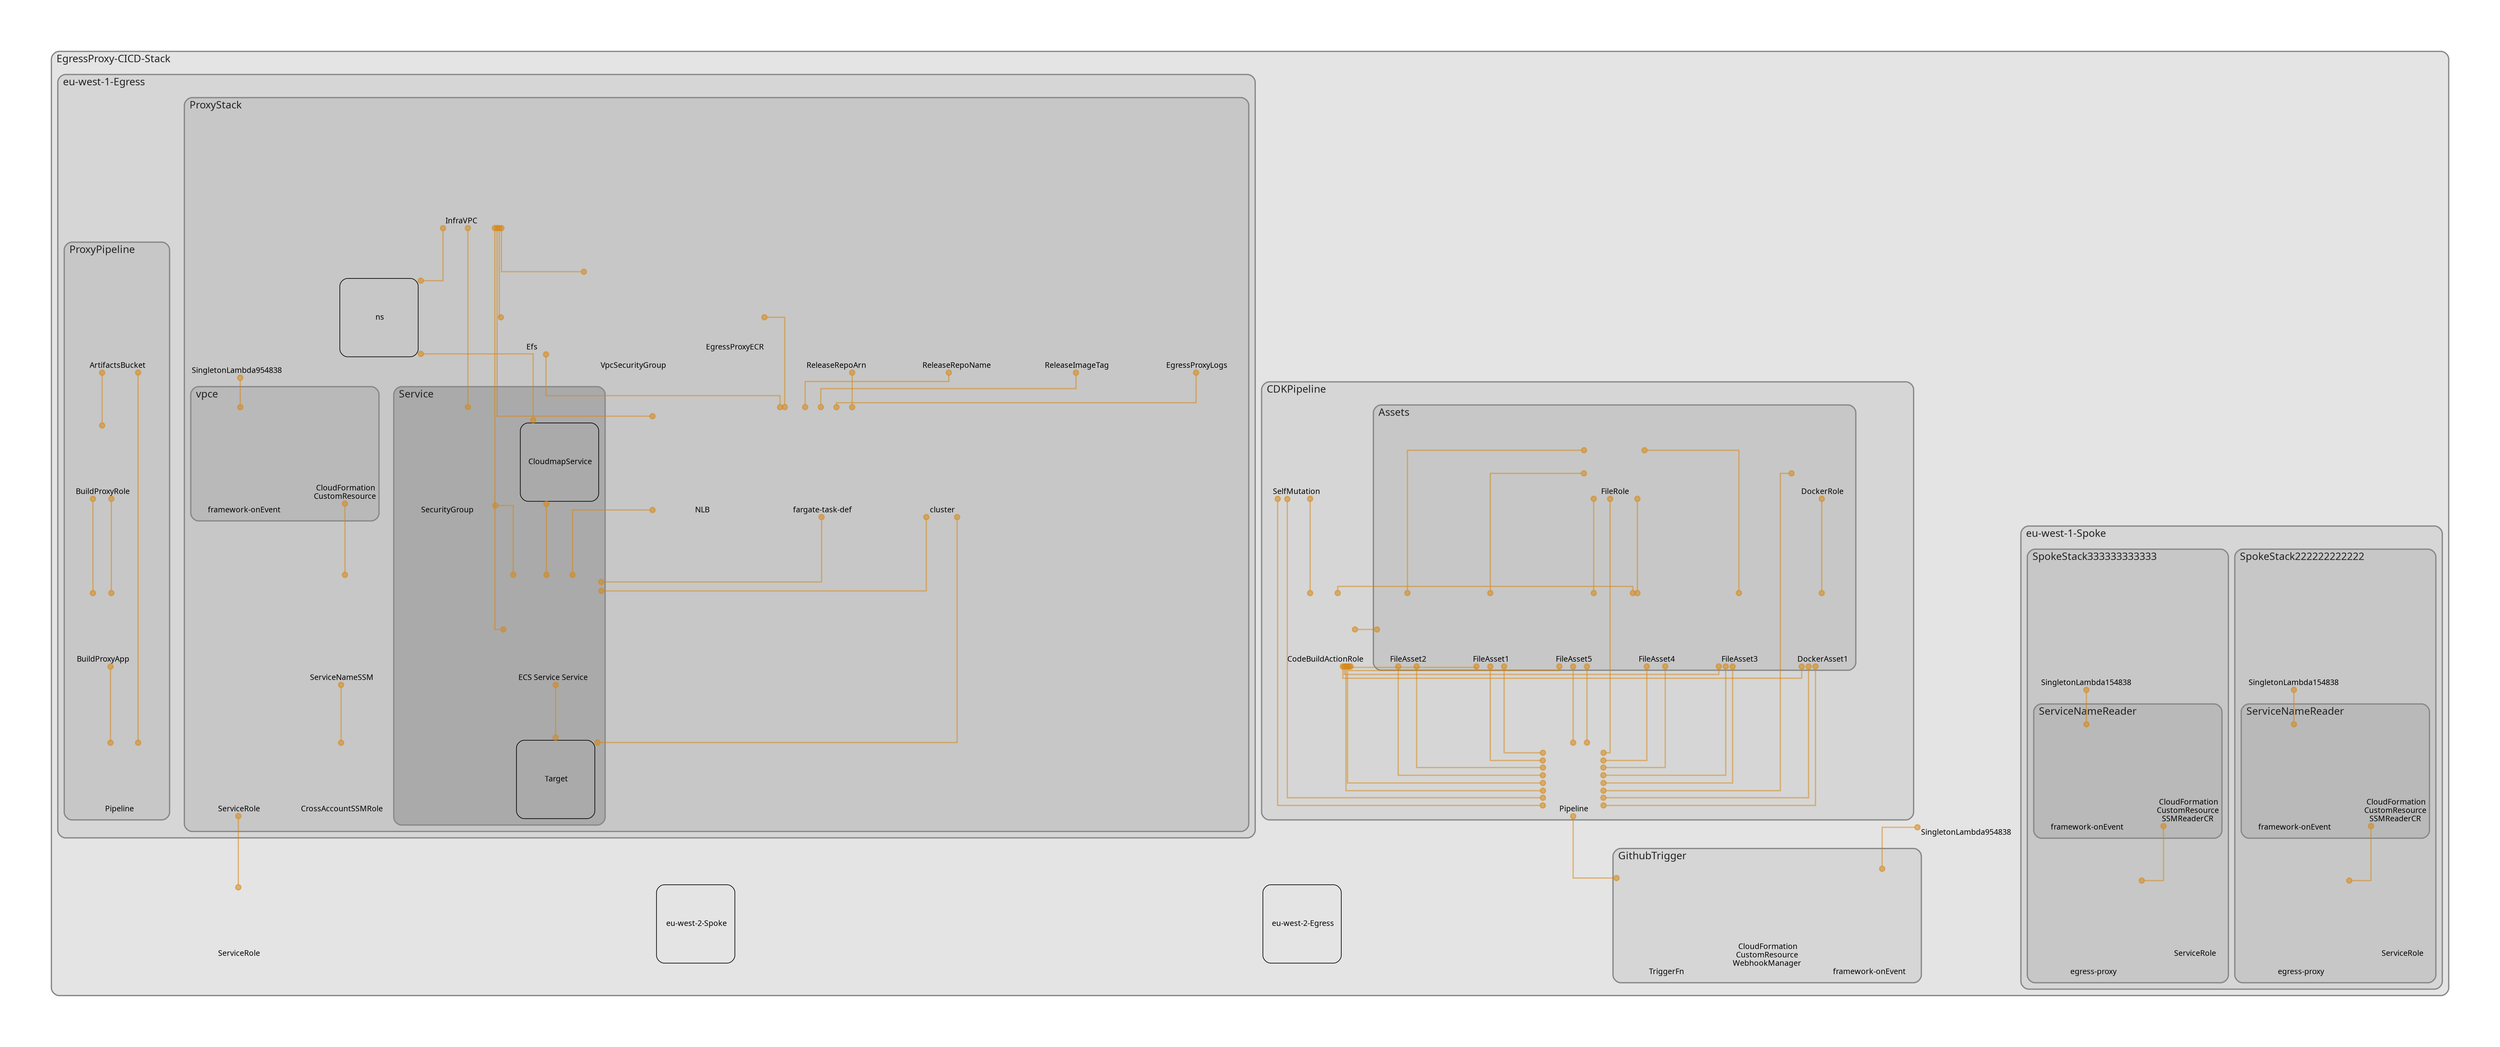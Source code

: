 digraph "Diagram" {
  splines = "ortho";
  pad = "1.0";
  nodesep = "0.60";
  ranksep = "0.75";
  fontname = "Sans-Serif";
  fontsize = "15";
  dpi = "200";
  rankdir = "BT";
  compound = "true";
  fontcolor = "#222222";
  edge [
    color = "#D5871488",
    penwidth = 2,
    arrowhead = "dot",
    arrowtail = "dot",
  ];
  node [
    shape = "box",
    style = "rounded",
    fixedsize = true,
    width = 1.7,
    height = 1.7,
    labelloc = "c",
    imagescale = true,
    fontname = "Sans-Serif",
    fontsize = 8,
    margin = 8,
  ];
  subgraph "EgressProxy-CICD-Stack" {
    subgraph "cluster-SubGraph.EgressProxy-CICD-Stack" {
      graph [
        label = "EgressProxy-CICD-Stack",
        labelloc = "b",
        labeljust = "l",
        margin = "10",
        fontsize = "16",
        penwidth = "2",
        pencolor = "#888888",
        style = "filled,rounded",
        fillcolor = "#e4e4e4",
      ];
      "EgressProxy-CICD-Stack/eu-west-2-Egress" [
        label = " eu-west-2-Egress",
        fontsize = 12,
      ];
      "EgressProxy-CICD-Stack/eu-west-2-Spoke" [
        label = " eu-west-2-Spoke",
        fontsize = 12,
      ];
      "EgressProxy-CICD-Stack/SingletonLambda9548389087724e42a3ec3a06b1234567" [
        label = "\nSingletonLambda954838",
        fontsize = 12,
        image = "/home/khine/go/src/github.com/nkhine/egress-proxy/node_modules/cdk-dia/icons/aws/Service/Arch_Compute/64/Arch_AWS-Lambda_64@5x.png",
        imagescale = "true",
        imagepos = "tc",
        penwidth = "0",
        shape = "node",
        fixedsize = "true",
        labelloc = "b",
        width = 2,
        height = 2.4819999999999998,
      ];
      "EgressProxy-CICD-Stack/LogRetentionaae0aa3c5b4d4f87b02d85b201efdd8a/ServiceRole" [
        label = " ServiceRole",
        fontsize = 12,
        image = "/home/khine/go/src/github.com/nkhine/egress-proxy/node_modules/cdk-dia/icons/aws/Service/Arch_Security-Identity-Compliance/64/Arch_AWS-Identity-and-Access-Management_64@5x.png",
        imagescale = "true",
        imagepos = "tc",
        penwidth = "0",
        shape = "node",
        fixedsize = "true",
        labelloc = "b",
        width = 1.2,
        height = 1.466,
      ];
      subgraph "cluster-SubGraph.CDKPipeline" {
        graph [
          label = "CDKPipeline",
          labelloc = "b",
          labeljust = "l",
          margin = "10",
          fontsize = "16",
          penwidth = "2",
          pencolor = "#888888",
          style = "filled,rounded",
          fillcolor = "#d6d6d6",
        ];
        "EgressProxy-CICD-Stack/CDKPipeline/Pipeline" [
          label = " Pipeline",
          fontsize = 12,
          image = "/home/khine/go/src/github.com/nkhine/egress-proxy/node_modules/cdk-dia/icons/aws/Service/Arch_Developer- Tools/64/Arch_AWS-CodePipeline_64@5x.png",
          imagescale = "true",
          imagepos = "tc",
          penwidth = "0",
          shape = "node",
          fixedsize = "true",
          labelloc = "b",
          width = 1.2,
          height = 1.466,
        ];
        "EgressProxy-CICD-Stack/CDKPipeline/CodeBuildActionRole" [
          label = " CodeBuildActionRole",
          fontsize = 12,
          image = "/home/khine/go/src/github.com/nkhine/egress-proxy/node_modules/cdk-dia/icons/aws/Service/Arch_Security-Identity-Compliance/64/Arch_AWS-Identity-and-Access-Management_64@5x.png",
          imagescale = "true",
          imagepos = "tc",
          penwidth = "0",
          shape = "node",
          fixedsize = "true",
          labelloc = "b",
          width = 1.2,
          height = 1.466,
        ];
        "EgressProxy-CICD-Stack/CDKPipeline/UpdatePipeline/SelfMutation" [
          label = " SelfMutation",
          fontsize = 12,
          image = "/home/khine/go/src/github.com/nkhine/egress-proxy/node_modules/cdk-dia/icons/aws/Service/Arch_Developer- Tools/64/Arch_Amazon-CodeBuild_64@5x.png",
          imagescale = "true",
          imagepos = "tc",
          penwidth = "0",
          shape = "node",
          fixedsize = "true",
          labelloc = "b",
          width = 1.2,
          height = 1.466,
        ];
        subgraph "cluster-SubGraph.Assets" {
          graph [
            label = "Assets",
            labelloc = "b",
            labeljust = "l",
            margin = "10",
            fontsize = "16",
            penwidth = "2",
            pencolor = "#888888",
            style = "filled,rounded",
            fillcolor = "#c7c7c7",
          ];
          "EgressProxy-CICD-Stack/CDKPipeline/Assets/DockerRole" [
            label = " DockerRole",
            fontsize = 12,
            image = "/home/khine/go/src/github.com/nkhine/egress-proxy/node_modules/cdk-dia/icons/aws/Service/Arch_Security-Identity-Compliance/64/Arch_AWS-Identity-and-Access-Management_64@5x.png",
            imagescale = "true",
            imagepos = "tc",
            penwidth = "0",
            shape = "node",
            fixedsize = "true",
            labelloc = "b",
            width = 1.2,
            height = 1.466,
          ];
          "EgressProxy-CICD-Stack/CDKPipeline/Assets/DockerAsset1" [
            label = " DockerAsset1",
            fontsize = 12,
            image = "/home/khine/go/src/github.com/nkhine/egress-proxy/node_modules/cdk-dia/icons/aws/Service/Arch_Developer- Tools/64/Arch_Amazon-CodeBuild_64@5x.png",
            imagescale = "true",
            imagepos = "tc",
            penwidth = "0",
            shape = "node",
            fixedsize = "true",
            labelloc = "b",
            width = 1.2,
            height = 1.466,
          ];
          "EgressProxy-CICD-Stack/CDKPipeline/Assets/FileRole" [
            label = " FileRole",
            fontsize = 12,
            image = "/home/khine/go/src/github.com/nkhine/egress-proxy/node_modules/cdk-dia/icons/aws/Service/Arch_Security-Identity-Compliance/64/Arch_AWS-Identity-and-Access-Management_64@5x.png",
            imagescale = "true",
            imagepos = "tc",
            penwidth = "0",
            shape = "node",
            fixedsize = "true",
            labelloc = "b",
            width = 1.2,
            height = 1.466,
          ];
          "EgressProxy-CICD-Stack/CDKPipeline/Assets/FileAsset1" [
            label = " FileAsset1",
            fontsize = 12,
            image = "/home/khine/go/src/github.com/nkhine/egress-proxy/node_modules/cdk-dia/icons/aws/Service/Arch_Developer- Tools/64/Arch_Amazon-CodeBuild_64@5x.png",
            imagescale = "true",
            imagepos = "tc",
            penwidth = "0",
            shape = "node",
            fixedsize = "true",
            labelloc = "b",
            width = 1.2,
            height = 1.466,
          ];
          "EgressProxy-CICD-Stack/CDKPipeline/Assets/FileAsset2" [
            label = " FileAsset2",
            fontsize = 12,
            image = "/home/khine/go/src/github.com/nkhine/egress-proxy/node_modules/cdk-dia/icons/aws/Service/Arch_Developer- Tools/64/Arch_Amazon-CodeBuild_64@5x.png",
            imagescale = "true",
            imagepos = "tc",
            penwidth = "0",
            shape = "node",
            fixedsize = "true",
            labelloc = "b",
            width = 1.2,
            height = 1.466,
          ];
          "EgressProxy-CICD-Stack/CDKPipeline/Assets/FileAsset3" [
            label = " FileAsset3",
            fontsize = 12,
            image = "/home/khine/go/src/github.com/nkhine/egress-proxy/node_modules/cdk-dia/icons/aws/Service/Arch_Developer- Tools/64/Arch_Amazon-CodeBuild_64@5x.png",
            imagescale = "true",
            imagepos = "tc",
            penwidth = "0",
            shape = "node",
            fixedsize = "true",
            labelloc = "b",
            width = 1.2,
            height = 1.466,
          ];
          "EgressProxy-CICD-Stack/CDKPipeline/Assets/FileAsset4" [
            label = " FileAsset4",
            fontsize = 12,
            image = "/home/khine/go/src/github.com/nkhine/egress-proxy/node_modules/cdk-dia/icons/aws/Service/Arch_Developer- Tools/64/Arch_Amazon-CodeBuild_64@5x.png",
            imagescale = "true",
            imagepos = "tc",
            penwidth = "0",
            shape = "node",
            fixedsize = "true",
            labelloc = "b",
            width = 1.2,
            height = 1.466,
          ];
          "EgressProxy-CICD-Stack/CDKPipeline/Assets/FileAsset5" [
            label = " FileAsset5",
            fontsize = 12,
            image = "/home/khine/go/src/github.com/nkhine/egress-proxy/node_modules/cdk-dia/icons/aws/Service/Arch_Developer- Tools/64/Arch_Amazon-CodeBuild_64@5x.png",
            imagescale = "true",
            imagepos = "tc",
            penwidth = "0",
            shape = "node",
            fixedsize = "true",
            labelloc = "b",
            width = 1.2,
            height = 1.466,
          ];
        }
      }
      subgraph "cluster-SubGraph.eu-west-1-Egress" {
        graph [
          label = "eu-west-1-Egress",
          labelloc = "b",
          labeljust = "l",
          margin = "10",
          fontsize = "16",
          penwidth = "2",
          pencolor = "#888888",
          style = "filled,rounded",
          fillcolor = "#d6d6d6",
        ];
        subgraph "cluster-SubGraph.ProxyStack" {
          graph [
            label = "ProxyStack",
            labelloc = "b",
            labeljust = "l",
            margin = "10",
            fontsize = "16",
            penwidth = "2",
            pencolor = "#888888",
            style = "filled,rounded",
            fillcolor = "#c7c7c7",
          ];
          "EgressProxy-CICD-Stack/eu-west-1-Egress/ProxyStack/InfraVPC" [
            label = " InfraVPC",
            fontsize = 12,
            image = "/home/khine/go/src/github.com/nkhine/egress-proxy/node_modules/cdk-dia/icons/aws/Service/Arch_Networking-Content/64/Arch_Amazon-Virtual-Private-Cloud_64@5x.png",
            imagescale = "true",
            imagepos = "tc",
            penwidth = "0",
            shape = "node",
            fixedsize = "true",
            labelloc = "b",
            width = 2,
            height = 2.266,
          ];
          "EgressProxy-CICD-Stack/eu-west-1-Egress/ProxyStack/Efs" [
            label = " Efs",
            fontsize = 12,
            image = "/home/khine/go/src/github.com/nkhine/egress-proxy/node_modules/cdk-dia/icons/aws/Service/Arch_Storage/64/Arch_Amazon-Elastic-File-System_64@5x.png",
            imagescale = "true",
            imagepos = "tc",
            penwidth = "0",
            shape = "node",
            fixedsize = "true",
            labelloc = "b",
            width = 1.2,
            height = 1.466,
          ];
          "EgressProxy-CICD-Stack/eu-west-1-Egress/ProxyStack/VpcSecurityGroup" [
            label = " VpcSecurityGroup",
            fontsize = 12,
            image = "/home/khine/go/src/github.com/nkhine/egress-proxy/node_modules/cdk-dia/icons/aws/security_group.png",
            imagescale = "true",
            imagepos = "tc",
            penwidth = "0",
            shape = "node",
            fixedsize = "true",
            labelloc = "b",
            width = 2,
            height = 2.266,
          ];
          "EgressProxy-CICD-Stack/eu-west-1-Egress/ProxyStack/EgressProxyECR" [
            label = " EgressProxyECR",
            fontsize = 12,
            image = "/home/khine/go/src/github.com/nkhine/egress-proxy/node_modules/cdk-dia/icons/aws/Service/Arch_Compute/64/Arch_Amazon-Elastic-Container-Registry_64@5x.png",
            imagescale = "true",
            imagepos = "tc",
            penwidth = "0",
            shape = "node",
            fixedsize = "true",
            labelloc = "b",
            width = 1.2,
            height = 1.466,
          ];
          "EgressProxy-CICD-Stack/eu-west-1-Egress/ProxyStack/ReleaseRepoArn" [
            label = " ReleaseRepoArn",
            fontsize = 12,
            image = "/home/khine/go/src/github.com/nkhine/egress-proxy/node_modules/cdk-dia/icons/aws/Resource/Res_Management-Governance/Res_48_Dark/Res_AWS-Systems-Manager_Parameter-Store_48_Dark.png",
            imagescale = "true",
            imagepos = "tc",
            penwidth = "0",
            shape = "node",
            fixedsize = "true",
            labelloc = "b",
            width = 2,
            height = 2.266,
          ];
          "EgressProxy-CICD-Stack/eu-west-1-Egress/ProxyStack/ReleaseRepoName" [
            label = " ReleaseRepoName",
            fontsize = 12,
            image = "/home/khine/go/src/github.com/nkhine/egress-proxy/node_modules/cdk-dia/icons/aws/Resource/Res_Management-Governance/Res_48_Dark/Res_AWS-Systems-Manager_Parameter-Store_48_Dark.png",
            imagescale = "true",
            imagepos = "tc",
            penwidth = "0",
            shape = "node",
            fixedsize = "true",
            labelloc = "b",
            width = 2,
            height = 2.266,
          ];
          "EgressProxy-CICD-Stack/eu-west-1-Egress/ProxyStack/ReleaseImageTag" [
            label = " ReleaseImageTag",
            fontsize = 12,
            image = "/home/khine/go/src/github.com/nkhine/egress-proxy/node_modules/cdk-dia/icons/aws/Resource/Res_Management-Governance/Res_48_Dark/Res_AWS-Systems-Manager_Parameter-Store_48_Dark.png",
            imagescale = "true",
            imagepos = "tc",
            penwidth = "0",
            shape = "node",
            fixedsize = "true",
            labelloc = "b",
            width = 2,
            height = 2.266,
          ];
          "EgressProxy-CICD-Stack/eu-west-1-Egress/ProxyStack/EgressProxyLogs" [
            label = " EgressProxyLogs",
            fontsize = 12,
            image = "/home/khine/go/src/github.com/nkhine/egress-proxy/node_modules/cdk-dia/icons/aws/Resource/Res_Management-Governance/Res_48_Dark/Res_Amazon-Cloudwatch_Logs_48_Dark_gen.png",
            imagescale = "true",
            imagepos = "tc",
            penwidth = "0",
            shape = "node",
            fixedsize = "true",
            labelloc = "b",
            width = 2,
            height = 2.266,
          ];
          "EgressProxy-CICD-Stack/eu-west-1-Egress/ProxyStack/NLB" [
            label = " NLB",
            fontsize = 12,
            image = "/home/khine/go/src/github.com/nkhine/egress-proxy/node_modules/cdk-dia/icons/aws/Service/Arch_Networking-Content/64/Arch_Elastic-Load-Balancing_64@5x.png",
            imagescale = "true",
            imagepos = "tc",
            penwidth = "0",
            shape = "node",
            fixedsize = "true",
            labelloc = "b",
            width = 2,
            height = 2.266,
          ];
          "EgressProxy-CICD-Stack/eu-west-1-Egress/ProxyStack/fargate-task-def" [
            label = " fargate-task-def",
            fontsize = 12,
            image = "/home/khine/go/src/github.com/nkhine/egress-proxy/node_modules/cdk-dia/icons/aws/Resource/Res_Containers/Res_48_Dark/Res_Amazon-Elastic-Container-Service_Task_48_Dark_gen.png",
            imagescale = "true",
            imagepos = "tc",
            penwidth = "0",
            shape = "node",
            fixedsize = "true",
            labelloc = "b",
            width = 2,
            height = 2.266,
          ];
          "EgressProxy-CICD-Stack/eu-west-1-Egress/ProxyStack/cluster" [
            label = " cluster",
            fontsize = 12,
            image = "/home/khine/go/src/github.com/nkhine/egress-proxy/node_modules/cdk-dia/icons/aws/Service/Arch_Compute/64/Arch_Amazon-Elastic-Container-Service_64@5x.png",
            imagescale = "true",
            imagepos = "tc",
            penwidth = "0",
            shape = "node",
            fixedsize = "true",
            labelloc = "b",
            width = 2,
            height = 2.266,
          ];
          "EgressProxy-CICD-Stack/eu-west-1-Egress/ProxyStack/ns" [
            label = " ns",
            fontsize = 12,
          ];
          "EgressProxy-CICD-Stack/eu-west-1-Egress/ProxyStack/SingletonLambda9548389087724e42a3ec3a06b0fc1c12" [
            label = "\nSingletonLambda954838",
            fontsize = 12,
            image = "/home/khine/go/src/github.com/nkhine/egress-proxy/node_modules/cdk-dia/icons/aws/Service/Arch_Compute/64/Arch_AWS-Lambda_64@5x.png",
            imagescale = "true",
            imagepos = "tc",
            penwidth = "0",
            shape = "node",
            fixedsize = "true",
            labelloc = "b",
            width = 2,
            height = 2.4819999999999998,
          ];
          "EgressProxy-CICD-Stack/eu-west-1-Egress/ProxyStack/ServiceNameSSM" [
            label = " ServiceNameSSM",
            fontsize = 12,
            image = "/home/khine/go/src/github.com/nkhine/egress-proxy/node_modules/cdk-dia/icons/aws/Resource/Res_Management-Governance/Res_48_Dark/Res_AWS-Systems-Manager_Parameter-Store_48_Dark.png",
            imagescale = "true",
            imagepos = "tc",
            penwidth = "0",
            shape = "node",
            fixedsize = "true",
            labelloc = "b",
            width = 2,
            height = 2.266,
          ];
          "EgressProxy-CICD-Stack/eu-west-1-Egress/ProxyStack/CrossAccountSSMRole" [
            label = " CrossAccountSSMRole",
            fontsize = 12,
            image = "/home/khine/go/src/github.com/nkhine/egress-proxy/node_modules/cdk-dia/icons/aws/Service/Arch_Security-Identity-Compliance/64/Arch_AWS-Identity-and-Access-Management_64@5x.png",
            imagescale = "true",
            imagepos = "tc",
            penwidth = "0",
            shape = "node",
            fixedsize = "true",
            labelloc = "b",
            width = 1.2,
            height = 1.466,
          ];
          "EgressProxy-CICD-Stack/eu-west-1-Egress/ProxyStack/LogRetentionaae0aa3c5b4d4f87b02d85b201efdd8a/ServiceRole" [
            label = " ServiceRole",
            fontsize = 12,
            image = "/home/khine/go/src/github.com/nkhine/egress-proxy/node_modules/cdk-dia/icons/aws/Service/Arch_Security-Identity-Compliance/64/Arch_AWS-Identity-and-Access-Management_64@5x.png",
            imagescale = "true",
            imagepos = "tc",
            penwidth = "0",
            shape = "node",
            fixedsize = "true",
            labelloc = "b",
            width = 1.2,
            height = 1.466,
          ];
          subgraph "cluster-SubGraph.vpce" {
            graph [
              label = "vpce",
              labelloc = "b",
              labeljust = "l",
              margin = "10",
              fontsize = "16",
              penwidth = "2",
              pencolor = "#888888",
              style = "filled,rounded",
              fillcolor = "#b9b9b9",
            ];
            "EgressProxy-CICD-Stack/eu-west-1-Egress/ProxyStack/vpce/VpcEndpointConfiguratorResource" [
              label = " CloudFormation\nCustomResource",
              fontsize = 12,
              image = "/home/khine/go/src/github.com/nkhine/egress-proxy/node_modules/cdk-dia/icons/aws/Service/Arch_Management-Governance/64/Arch_AWS-CloudFormation_64@5x.png",
              imagescale = "true",
              imagepos = "tc",
              penwidth = "0",
              shape = "node",
              fixedsize = "true",
              labelloc = "b",
              width = 1.2,
              height = 1.682,
            ];
            "EgressProxy-CICD-Stack/eu-west-1-Egress/ProxyStack/vpce/VpcEndpointConfigurationProvider/framework-onEvent" [
              label = " framework-onEvent",
              fontsize = 12,
              image = "/home/khine/go/src/github.com/nkhine/egress-proxy/node_modules/cdk-dia/icons/aws/Service/Arch_Compute/64/Arch_AWS-Lambda_64@5x.png",
              imagescale = "true",
              imagepos = "tc",
              penwidth = "0",
              shape = "node",
              fixedsize = "true",
              labelloc = "b",
              width = 2,
              height = 2.266,
            ];
          }
          subgraph "cluster-SubGraph.Service" {
            graph [
              label = "Service",
              labelloc = "b",
              labeljust = "l",
              margin = "10",
              fontsize = "16",
              penwidth = "2",
              pencolor = "#888888",
              style = "filled,rounded",
              fillcolor = "#aaaaaa",
            ];
            "EgressProxy-CICD-Stack/eu-west-1-Egress/ProxyStack/service/Service/Service" [
              label = " ECS Service Service",
              fontsize = 12,
              image = "/home/khine/go/src/github.com/nkhine/egress-proxy/node_modules/cdk-dia/icons/aws/Resource/Res_Containers/Res_48_Dark/Res_Amazon-Elastic-Container-Service_Service_48_Dark_gen.png",
              imagescale = "true",
              imagepos = "tc",
              penwidth = "0",
              shape = "node",
              fixedsize = "true",
              labelloc = "b",
              width = 2,
              height = 2.266,
            ];
            "EgressProxy-CICD-Stack/eu-west-1-Egress/ProxyStack/service/Service/CloudmapService" [
              label = " CloudmapService",
              fontsize = 12,
            ];
            "EgressProxy-CICD-Stack/eu-west-1-Egress/ProxyStack/service/Service/SecurityGroup" [
              label = " SecurityGroup",
              fontsize = 12,
              image = "/home/khine/go/src/github.com/nkhine/egress-proxy/node_modules/cdk-dia/icons/aws/security_group.png",
              imagescale = "true",
              imagepos = "tc",
              penwidth = "0",
              shape = "node",
              fixedsize = "true",
              labelloc = "b",
              width = 2,
              height = 2.266,
            ];
            "EgressProxy-CICD-Stack/eu-west-1-Egress/ProxyStack/service/Service/TaskCount/Target" [
              label = " Target",
              fontsize = 12,
            ];
          }
        }
        subgraph "cluster-SubGraph.ProxyPipeline" {
          graph [
            label = "ProxyPipeline",
            labelloc = "b",
            labeljust = "l",
            margin = "10",
            fontsize = "16",
            penwidth = "2",
            pencolor = "#888888",
            style = "filled,rounded",
            fillcolor = "#c7c7c7",
          ];
          "EgressProxy-CICD-Stack/eu-west-1-Egress/ProxyPipeline/ArtifactsBucket" [
            label = " ArtifactsBucket",
            fontsize = 12,
            image = "/home/khine/go/src/github.com/nkhine/egress-proxy/node_modules/cdk-dia/icons/aws/Service/Arch_Storage/64/Arch_Amazon-S3-Standard_64@5x.png",
            imagescale = "true",
            imagepos = "tc",
            penwidth = "0",
            shape = "node",
            fixedsize = "true",
            labelloc = "b",
            width = 2,
            height = 2.266,
          ];
          "EgressProxy-CICD-Stack/eu-west-1-Egress/ProxyPipeline/Pipeline" [
            label = " Pipeline",
            fontsize = 12,
            image = "/home/khine/go/src/github.com/nkhine/egress-proxy/node_modules/cdk-dia/icons/aws/Service/Arch_Developer- Tools/64/Arch_AWS-CodePipeline_64@5x.png",
            imagescale = "true",
            imagepos = "tc",
            penwidth = "0",
            shape = "node",
            fixedsize = "true",
            labelloc = "b",
            width = 1.2,
            height = 1.466,
          ];
          "EgressProxy-CICD-Stack/eu-west-1-Egress/ProxyPipeline/BuildProxyRole" [
            label = " BuildProxyRole",
            fontsize = 12,
            image = "/home/khine/go/src/github.com/nkhine/egress-proxy/node_modules/cdk-dia/icons/aws/Service/Arch_Security-Identity-Compliance/64/Arch_AWS-Identity-and-Access-Management_64@5x.png",
            imagescale = "true",
            imagepos = "tc",
            penwidth = "0",
            shape = "node",
            fixedsize = "true",
            labelloc = "b",
            width = 1.2,
            height = 1.466,
          ];
          "EgressProxy-CICD-Stack/eu-west-1-Egress/ProxyPipeline/BuildProxyApp" [
            label = " BuildProxyApp",
            fontsize = 12,
            image = "/home/khine/go/src/github.com/nkhine/egress-proxy/node_modules/cdk-dia/icons/aws/Service/Arch_Developer- Tools/64/Arch_Amazon-CodeBuild_64@5x.png",
            imagescale = "true",
            imagepos = "tc",
            penwidth = "0",
            shape = "node",
            fixedsize = "true",
            labelloc = "b",
            width = 1.2,
            height = 1.466,
          ];
        }
      }
      subgraph "cluster-SubGraph.eu-west-1-Spoke" {
        graph [
          label = "eu-west-1-Spoke",
          labelloc = "b",
          labeljust = "l",
          margin = "10",
          fontsize = "16",
          penwidth = "2",
          pencolor = "#888888",
          style = "filled,rounded",
          fillcolor = "#d6d6d6",
        ];
        subgraph "cluster-SubGraph.SpokeStack222222222222" {
          graph [
            label = "SpokeStack222222222222",
            labelloc = "b",
            labeljust = "l",
            margin = "10",
            fontsize = "16",
            penwidth = "2",
            pencolor = "#888888",
            style = "filled,rounded",
            fillcolor = "#c7c7c7",
          ];
          "EgressProxy-CICD-Stack/eu-west-1-Spoke/SpokeStack222222222222/SingletonLambda1548389087724e42a3ec3a06b0fc1112" [
            label = "\nSingletonLambda154838",
            fontsize = 12,
            image = "/home/khine/go/src/github.com/nkhine/egress-proxy/node_modules/cdk-dia/icons/aws/Service/Arch_Compute/64/Arch_AWS-Lambda_64@5x.png",
            imagescale = "true",
            imagepos = "tc",
            penwidth = "0",
            shape = "node",
            fixedsize = "true",
            labelloc = "b",
            width = 2,
            height = 2.4819999999999998,
          ];
          "EgressProxy-CICD-Stack/eu-west-1-Spoke/SpokeStack222222222222/LogRetentionaae0aa3c5b4d4f87b02d85b201efdd8a/ServiceRole" [
            label = " ServiceRole",
            fontsize = 12,
            image = "/home/khine/go/src/github.com/nkhine/egress-proxy/node_modules/cdk-dia/icons/aws/Service/Arch_Security-Identity-Compliance/64/Arch_AWS-Identity-and-Access-Management_64@5x.png",
            imagescale = "true",
            imagepos = "tc",
            penwidth = "0",
            shape = "node",
            fixedsize = "true",
            labelloc = "b",
            width = 1.2,
            height = 1.466,
          ];
          "EgressProxy-CICD-Stack/eu-west-1-Spoke/SpokeStack222222222222/vpc-vpc-aaaaaaaa/egress-proxy" [
            label = " egress-proxy",
            fontsize = 12,
            image = "/home/khine/go/src/github.com/nkhine/egress-proxy/node_modules/cdk-dia/icons/aws/Resource/Res_Networking-and-Content-Delivery/Res_48_Dark/Res_Amazon-VPC_Endpoints_48_Dark_gen.png",
            imagescale = "true",
            imagepos = "tc",
            penwidth = "0",
            shape = "node",
            fixedsize = "true",
            labelloc = "b",
            width = 2,
            height = 2.266,
          ];
          subgraph "cluster-SubGraph.ServiceNameReader" {
            graph [
              label = "ServiceNameReader",
              labelloc = "b",
              labeljust = "l",
              margin = "10",
              fontsize = "16",
              penwidth = "2",
              pencolor = "#888888",
              style = "filled,rounded",
              fillcolor = "#b9b9b9",
            ];
            "EgressProxy-CICD-Stack/eu-west-1-Spoke/SpokeStack222222222222/ServiceNameReader/SSMReaderCR" [
              label = " CloudFormation\nCustomResource\nSSMReaderCR",
              fontsize = 12,
              image = "/home/khine/go/src/github.com/nkhine/egress-proxy/node_modules/cdk-dia/icons/aws/Service/Arch_Management-Governance/64/Arch_AWS-CloudFormation_64@5x.png",
              imagescale = "true",
              imagepos = "tc",
              penwidth = "0",
              shape = "node",
              fixedsize = "true",
              labelloc = "b",
              width = 1.2,
              height = 1.898,
            ];
            "EgressProxy-CICD-Stack/eu-west-1-Spoke/SpokeStack222222222222/ServiceNameReader/SSMReaderProvider/framework-onEvent" [
              label = " framework-onEvent",
              fontsize = 12,
              image = "/home/khine/go/src/github.com/nkhine/egress-proxy/node_modules/cdk-dia/icons/aws/Service/Arch_Compute/64/Arch_AWS-Lambda_64@5x.png",
              imagescale = "true",
              imagepos = "tc",
              penwidth = "0",
              shape = "node",
              fixedsize = "true",
              labelloc = "b",
              width = 2,
              height = 2.266,
            ];
          }
        }
        subgraph "cluster-SubGraph.SpokeStack333333333333" {
          graph [
            label = "SpokeStack333333333333",
            labelloc = "b",
            labeljust = "l",
            margin = "10",
            fontsize = "16",
            penwidth = "2",
            pencolor = "#888888",
            style = "filled,rounded",
            fillcolor = "#c7c7c7",
          ];
          "EgressProxy-CICD-Stack/eu-west-1-Spoke/SpokeStack333333333333/SingletonLambda1548389087724e42a3ec3a06b0fc1112" [
            label = "\nSingletonLambda154838",
            fontsize = 12,
            image = "/home/khine/go/src/github.com/nkhine/egress-proxy/node_modules/cdk-dia/icons/aws/Service/Arch_Compute/64/Arch_AWS-Lambda_64@5x.png",
            imagescale = "true",
            imagepos = "tc",
            penwidth = "0",
            shape = "node",
            fixedsize = "true",
            labelloc = "b",
            width = 2,
            height = 2.4819999999999998,
          ];
          "EgressProxy-CICD-Stack/eu-west-1-Spoke/SpokeStack333333333333/LogRetentionaae0aa3c5b4d4f87b02d85b201efdd8a/ServiceRole" [
            label = " ServiceRole",
            fontsize = 12,
            image = "/home/khine/go/src/github.com/nkhine/egress-proxy/node_modules/cdk-dia/icons/aws/Service/Arch_Security-Identity-Compliance/64/Arch_AWS-Identity-and-Access-Management_64@5x.png",
            imagescale = "true",
            imagepos = "tc",
            penwidth = "0",
            shape = "node",
            fixedsize = "true",
            labelloc = "b",
            width = 1.2,
            height = 1.466,
          ];
          "EgressProxy-CICD-Stack/eu-west-1-Spoke/SpokeStack333333333333/vpc-vpc-bbbbbbb/egress-proxy" [
            label = " egress-proxy",
            fontsize = 12,
            image = "/home/khine/go/src/github.com/nkhine/egress-proxy/node_modules/cdk-dia/icons/aws/Resource/Res_Networking-and-Content-Delivery/Res_48_Dark/Res_Amazon-VPC_Endpoints_48_Dark_gen.png",
            imagescale = "true",
            imagepos = "tc",
            penwidth = "0",
            shape = "node",
            fixedsize = "true",
            labelloc = "b",
            width = 2,
            height = 2.266,
          ];
          subgraph "cluster-SubGraph.ServiceNameReader" {
            graph [
              label = "ServiceNameReader",
              labelloc = "b",
              labeljust = "l",
              margin = "10",
              fontsize = "16",
              penwidth = "2",
              pencolor = "#888888",
              style = "filled,rounded",
              fillcolor = "#b9b9b9",
            ];
            "EgressProxy-CICD-Stack/eu-west-1-Spoke/SpokeStack333333333333/ServiceNameReader/SSMReaderCR" [
              label = " CloudFormation\nCustomResource\nSSMReaderCR",
              fontsize = 12,
              image = "/home/khine/go/src/github.com/nkhine/egress-proxy/node_modules/cdk-dia/icons/aws/Service/Arch_Management-Governance/64/Arch_AWS-CloudFormation_64@5x.png",
              imagescale = "true",
              imagepos = "tc",
              penwidth = "0",
              shape = "node",
              fixedsize = "true",
              labelloc = "b",
              width = 1.2,
              height = 1.898,
            ];
            "EgressProxy-CICD-Stack/eu-west-1-Spoke/SpokeStack333333333333/ServiceNameReader/SSMReaderProvider/framework-onEvent" [
              label = " framework-onEvent",
              fontsize = 12,
              image = "/home/khine/go/src/github.com/nkhine/egress-proxy/node_modules/cdk-dia/icons/aws/Service/Arch_Compute/64/Arch_AWS-Lambda_64@5x.png",
              imagescale = "true",
              imagepos = "tc",
              penwidth = "0",
              shape = "node",
              fixedsize = "true",
              labelloc = "b",
              width = 2,
              height = 2.266,
            ];
          }
        }
      }
      subgraph "cluster-SubGraph.GithubTrigger" {
        graph [
          label = "GithubTrigger",
          labelloc = "b",
          labeljust = "l",
          margin = "10",
          fontsize = "16",
          penwidth = "2",
          pencolor = "#888888",
          style = "filled,rounded",
          fillcolor = "#d6d6d6",
        ];
        "EgressProxy-CICD-Stack/GithubTrigger/TriggerFn" [
          label = " TriggerFn",
          fontsize = 12,
          image = "/home/khine/go/src/github.com/nkhine/egress-proxy/node_modules/cdk-dia/icons/aws/Service/Arch_Compute/64/Arch_AWS-Lambda_64@5x.png",
          imagescale = "true",
          imagepos = "tc",
          penwidth = "0",
          shape = "node",
          fixedsize = "true",
          labelloc = "b",
          width = 2,
          height = 2.266,
        ];
        "EgressProxy-CICD-Stack/GithubTrigger/WebhookManager" [
          label = " CloudFormation\nCustomResource\nWebhookManager",
          fontsize = 12,
          image = "/home/khine/go/src/github.com/nkhine/egress-proxy/node_modules/cdk-dia/icons/aws/Service/Arch_Management-Governance/64/Arch_AWS-CloudFormation_64@5x.png",
          imagescale = "true",
          imagepos = "tc",
          penwidth = "0",
          shape = "node",
          fixedsize = "true",
          labelloc = "b",
          width = 1.2,
          height = 1.898,
        ];
        "EgressProxy-CICD-Stack/GithubTrigger/WebhookManagerProvider/framework-onEvent" [
          label = " framework-onEvent",
          fontsize = 12,
          image = "/home/khine/go/src/github.com/nkhine/egress-proxy/node_modules/cdk-dia/icons/aws/Service/Arch_Compute/64/Arch_AWS-Lambda_64@5x.png",
          imagescale = "true",
          imagepos = "tc",
          penwidth = "0",
          shape = "node",
          fixedsize = "true",
          labelloc = "b",
          width = 2,
          height = 2.266,
        ];
      }
    }
  }
  "EgressProxy-CICD-Stack/CDKPipeline/Pipeline" -> "EgressProxy-CICD-Stack/CDKPipeline/CodeBuildActionRole" [
    dir = "both",
  ];
  "EgressProxy-CICD-Stack/CDKPipeline/Pipeline" -> "EgressProxy-CICD-Stack/CDKPipeline/UpdatePipeline/SelfMutation" [
    dir = "both",
  ];
  "EgressProxy-CICD-Stack/CDKPipeline/Pipeline" -> "EgressProxy-CICD-Stack/CDKPipeline/Assets/DockerAsset1" [
    dir = "both",
  ];
  "EgressProxy-CICD-Stack/CDKPipeline/Pipeline" -> "EgressProxy-CICD-Stack/CDKPipeline/Assets/FileAsset1" [
    dir = "both",
  ];
  "EgressProxy-CICD-Stack/CDKPipeline/Pipeline" -> "EgressProxy-CICD-Stack/CDKPipeline/Assets/FileAsset2" [
    dir = "both",
  ];
  "EgressProxy-CICD-Stack/CDKPipeline/Pipeline" -> "EgressProxy-CICD-Stack/CDKPipeline/Assets/FileAsset3" [
    dir = "both",
  ];
  "EgressProxy-CICD-Stack/CDKPipeline/Pipeline" -> "EgressProxy-CICD-Stack/CDKPipeline/Assets/FileAsset4" [
    dir = "both",
  ];
  "EgressProxy-CICD-Stack/CDKPipeline/Pipeline" -> "EgressProxy-CICD-Stack/CDKPipeline/Assets/FileAsset5" [
    dir = "both",
  ];
  "EgressProxy-CICD-Stack/CDKPipeline/CodeBuildActionRole" -> "EgressProxy-CICD-Stack/CDKPipeline/Pipeline" [
    dir = "both",
  ];
  "EgressProxy-CICD-Stack/CDKPipeline/CodeBuildActionRole" -> "EgressProxy-CICD-Stack/CDKPipeline/UpdatePipeline/SelfMutation" [
    dir = "both",
  ];
  "EgressProxy-CICD-Stack/CDKPipeline/CodeBuildActionRole" -> "EgressProxy-CICD-Stack/CDKPipeline/Assets/DockerAsset1" [
    dir = "both",
  ];
  "EgressProxy-CICD-Stack/CDKPipeline/CodeBuildActionRole" -> "EgressProxy-CICD-Stack/CDKPipeline/Assets/FileAsset1" [
    dir = "both",
  ];
  "EgressProxy-CICD-Stack/CDKPipeline/CodeBuildActionRole" -> "EgressProxy-CICD-Stack/CDKPipeline/Assets/FileAsset2" [
    dir = "both",
  ];
  "EgressProxy-CICD-Stack/CDKPipeline/CodeBuildActionRole" -> "EgressProxy-CICD-Stack/CDKPipeline/Assets/FileAsset3" [
    dir = "both",
  ];
  "EgressProxy-CICD-Stack/CDKPipeline/CodeBuildActionRole" -> "EgressProxy-CICD-Stack/CDKPipeline/Assets/FileAsset4" [
    dir = "both",
  ];
  "EgressProxy-CICD-Stack/CDKPipeline/CodeBuildActionRole" -> "EgressProxy-CICD-Stack/CDKPipeline/Assets/FileAsset5" [
    dir = "both",
  ];
  "EgressProxy-CICD-Stack/CDKPipeline/Assets/DockerRole" -> "EgressProxy-CICD-Stack/CDKPipeline/Pipeline" [
    dir = "both",
  ];
  "EgressProxy-CICD-Stack/CDKPipeline/Assets/DockerAsset1" -> "EgressProxy-CICD-Stack/CDKPipeline/Pipeline" [
    dir = "both",
  ];
  "EgressProxy-CICD-Stack/CDKPipeline/Assets/DockerAsset1" -> "EgressProxy-CICD-Stack/CDKPipeline/Assets/DockerRole" [
    dir = "both",
  ];
  "EgressProxy-CICD-Stack/CDKPipeline/Assets/FileRole" -> "EgressProxy-CICD-Stack/CDKPipeline/Pipeline" [
    dir = "both",
  ];
  "EgressProxy-CICD-Stack/CDKPipeline/Assets/FileAsset1" -> "EgressProxy-CICD-Stack/CDKPipeline/Pipeline" [
    dir = "both",
  ];
  "EgressProxy-CICD-Stack/CDKPipeline/Assets/FileAsset1" -> "EgressProxy-CICD-Stack/CDKPipeline/Assets/FileRole" [
    dir = "both",
  ];
  "EgressProxy-CICD-Stack/CDKPipeline/Assets/FileAsset2" -> "EgressProxy-CICD-Stack/CDKPipeline/Pipeline" [
    dir = "both",
  ];
  "EgressProxy-CICD-Stack/CDKPipeline/Assets/FileAsset2" -> "EgressProxy-CICD-Stack/CDKPipeline/Assets/FileRole" [
    dir = "both",
  ];
  "EgressProxy-CICD-Stack/CDKPipeline/Assets/FileAsset3" -> "EgressProxy-CICD-Stack/CDKPipeline/Pipeline" [
    dir = "both",
  ];
  "EgressProxy-CICD-Stack/CDKPipeline/Assets/FileAsset3" -> "EgressProxy-CICD-Stack/CDKPipeline/Assets/FileRole" [
    dir = "both",
  ];
  "EgressProxy-CICD-Stack/CDKPipeline/Assets/FileAsset4" -> "EgressProxy-CICD-Stack/CDKPipeline/Pipeline" [
    dir = "both",
  ];
  "EgressProxy-CICD-Stack/CDKPipeline/Assets/FileAsset4" -> "EgressProxy-CICD-Stack/CDKPipeline/Assets/FileRole" [
    dir = "both",
  ];
  "EgressProxy-CICD-Stack/CDKPipeline/Assets/FileAsset5" -> "EgressProxy-CICD-Stack/CDKPipeline/Pipeline" [
    dir = "both",
  ];
  "EgressProxy-CICD-Stack/CDKPipeline/Assets/FileAsset5" -> "EgressProxy-CICD-Stack/CDKPipeline/Assets/FileRole" [
    dir = "both",
  ];
  "EgressProxy-CICD-Stack/CDKPipeline/UpdatePipeline/SelfMutation" -> "EgressProxy-CICD-Stack/CDKPipeline/Pipeline" [
    dir = "both",
  ];
  "EgressProxy-CICD-Stack/eu-west-1-Egress/ProxyStack/Efs" -> "EgressProxy-CICD-Stack/eu-west-1-Egress/ProxyStack/InfraVPC" [
    dir = "both",
  ];
  "EgressProxy-CICD-Stack/eu-west-1-Egress/ProxyStack/VpcSecurityGroup" -> "EgressProxy-CICD-Stack/eu-west-1-Egress/ProxyStack/InfraVPC" [
    dir = "both",
  ];
  "EgressProxy-CICD-Stack/eu-west-1-Egress/ProxyStack/NLB" -> "EgressProxy-CICD-Stack/eu-west-1-Egress/ProxyStack/InfraVPC" [
    dir = "both",
  ];
  "EgressProxy-CICD-Stack/eu-west-1-Egress/ProxyStack/fargate-task-def" -> "EgressProxy-CICD-Stack/eu-west-1-Egress/ProxyStack/Efs" [
    dir = "both",
  ];
  "EgressProxy-CICD-Stack/eu-west-1-Egress/ProxyStack/fargate-task-def" -> "EgressProxy-CICD-Stack/eu-west-1-Egress/ProxyStack/ReleaseRepoArn" [
    dir = "both",
  ];
  "EgressProxy-CICD-Stack/eu-west-1-Egress/ProxyStack/fargate-task-def" -> "EgressProxy-CICD-Stack/eu-west-1-Egress/ProxyStack/ReleaseRepoName" [
    dir = "both",
  ];
  "EgressProxy-CICD-Stack/eu-west-1-Egress/ProxyStack/fargate-task-def" -> "EgressProxy-CICD-Stack/eu-west-1-Egress/ProxyStack/ReleaseImageTag" [
    dir = "both",
  ];
  "EgressProxy-CICD-Stack/eu-west-1-Egress/ProxyStack/fargate-task-def" -> "EgressProxy-CICD-Stack/eu-west-1-Egress/ProxyStack/EgressProxyLogs" [
    dir = "both",
  ];
  "EgressProxy-CICD-Stack/eu-west-1-Egress/ProxyStack/fargate-task-def" -> "EgressProxy-CICD-Stack/eu-west-1-Egress/ProxyStack/EgressProxyECR" [
    dir = "both",
  ];
  "EgressProxy-CICD-Stack/eu-west-1-Egress/ProxyStack/ns" -> "EgressProxy-CICD-Stack/eu-west-1-Egress/ProxyStack/InfraVPC" [
    dir = "both",
  ];
  "EgressProxy-CICD-Stack/eu-west-1-Egress/ProxyStack/vpce/VpcEndpointConfigurationProvider/framework-onEvent" -> "EgressProxy-CICD-Stack/eu-west-1-Egress/ProxyStack/SingletonLambda9548389087724e42a3ec3a06b0fc1c12" [
    dir = "both",
  ];
  "EgressProxy-CICD-Stack/eu-west-1-Egress/ProxyStack/ServiceNameSSM" -> "EgressProxy-CICD-Stack/eu-west-1-Egress/ProxyStack/vpce/VpcEndpointConfiguratorResource" [
    dir = "both",
  ];
  "EgressProxy-CICD-Stack/eu-west-1-Egress/ProxyStack/CrossAccountSSMRole" -> "EgressProxy-CICD-Stack/eu-west-1-Egress/ProxyStack/ServiceNameSSM" [
    dir = "both",
  ];
  "EgressProxy-CICD-Stack/eu-west-1-Egress/ProxyStack/service/Service/Service" -> "EgressProxy-CICD-Stack/eu-west-1-Egress/ProxyStack/InfraVPC" [
    dir = "both",
  ];
  "EgressProxy-CICD-Stack/eu-west-1-Egress/ProxyStack/service/Service/Service" -> "EgressProxy-CICD-Stack/eu-west-1-Egress/ProxyStack/NLB" [
    dir = "both",
  ];
  "EgressProxy-CICD-Stack/eu-west-1-Egress/ProxyStack/service/Service/Service" -> "EgressProxy-CICD-Stack/eu-west-1-Egress/ProxyStack/fargate-task-def" [
    dir = "both",
  ];
  "EgressProxy-CICD-Stack/eu-west-1-Egress/ProxyStack/service/Service/Service" -> "EgressProxy-CICD-Stack/eu-west-1-Egress/ProxyStack/cluster" [
    dir = "both",
  ];
  "EgressProxy-CICD-Stack/eu-west-1-Egress/ProxyStack/service/Service/Service" -> "EgressProxy-CICD-Stack/eu-west-1-Egress/ProxyStack/service/Service/CloudmapService" [
    dir = "both",
  ];
  "EgressProxy-CICD-Stack/eu-west-1-Egress/ProxyStack/service/Service/Service" -> "EgressProxy-CICD-Stack/eu-west-1-Egress/ProxyStack/service/Service/SecurityGroup" [
    dir = "both",
  ];
  "EgressProxy-CICD-Stack/eu-west-1-Egress/ProxyStack/service/Service/CloudmapService" -> "EgressProxy-CICD-Stack/eu-west-1-Egress/ProxyStack/ns" [
    dir = "both",
  ];
  "EgressProxy-CICD-Stack/eu-west-1-Egress/ProxyStack/service/Service/SecurityGroup" -> "EgressProxy-CICD-Stack/eu-west-1-Egress/ProxyStack/InfraVPC" [
    dir = "both",
  ];
  "EgressProxy-CICD-Stack/eu-west-1-Egress/ProxyStack/service/Service/TaskCount/Target" -> "EgressProxy-CICD-Stack/eu-west-1-Egress/ProxyStack/service/Service/Service" [
    dir = "both",
  ];
  "EgressProxy-CICD-Stack/eu-west-1-Egress/ProxyStack/service/Service/TaskCount/Target" -> "EgressProxy-CICD-Stack/eu-west-1-Egress/ProxyStack/cluster" [
    dir = "both",
  ];
  "EgressProxy-CICD-Stack/eu-west-1-Egress/ProxyPipeline/Pipeline" -> "EgressProxy-CICD-Stack/eu-west-1-Egress/ProxyPipeline/ArtifactsBucket" [
    dir = "both",
  ];
  "EgressProxy-CICD-Stack/eu-west-1-Egress/ProxyPipeline/Pipeline" -> "EgressProxy-CICD-Stack/eu-west-1-Egress/ProxyPipeline/BuildProxyApp" [
    dir = "both",
  ];
  "EgressProxy-CICD-Stack/eu-west-1-Egress/ProxyPipeline/BuildProxyRole" -> "EgressProxy-CICD-Stack/eu-west-1-Egress/ProxyPipeline/ArtifactsBucket" [
    dir = "both",
  ];
  "EgressProxy-CICD-Stack/eu-west-1-Egress/ProxyPipeline/BuildProxyRole" -> "EgressProxy-CICD-Stack/eu-west-1-Egress/ProxyPipeline/BuildProxyApp" [
    dir = "both",
  ];
  "EgressProxy-CICD-Stack/eu-west-1-Egress/ProxyPipeline/BuildProxyApp" -> "EgressProxy-CICD-Stack/eu-west-1-Egress/ProxyPipeline/BuildProxyRole" [
    dir = "both",
  ];
  "EgressProxy-CICD-Stack/eu-west-1-Spoke/SpokeStack222222222222/ServiceNameReader/SSMReaderProvider/framework-onEvent" -> "EgressProxy-CICD-Stack/eu-west-1-Spoke/SpokeStack222222222222/SingletonLambda1548389087724e42a3ec3a06b0fc1112" [
    dir = "both",
  ];
  "EgressProxy-CICD-Stack/eu-west-1-Spoke/SpokeStack222222222222/vpc-vpc-aaaaaaaa/egress-proxy" -> "EgressProxy-CICD-Stack/eu-west-1-Spoke/SpokeStack222222222222/ServiceNameReader/SSMReaderCR" [
    dir = "both",
  ];
  "EgressProxy-CICD-Stack/eu-west-1-Spoke/SpokeStack333333333333/ServiceNameReader/SSMReaderProvider/framework-onEvent" -> "EgressProxy-CICD-Stack/eu-west-1-Spoke/SpokeStack333333333333/SingletonLambda1548389087724e42a3ec3a06b0fc1112" [
    dir = "both",
  ];
  "EgressProxy-CICD-Stack/eu-west-1-Spoke/SpokeStack333333333333/vpc-vpc-bbbbbbb/egress-proxy" -> "EgressProxy-CICD-Stack/eu-west-1-Spoke/SpokeStack333333333333/ServiceNameReader/SSMReaderCR" [
    dir = "both",
  ];
  "EgressProxy-CICD-Stack/GithubTrigger/TriggerFn" -> "EgressProxy-CICD-Stack/CDKPipeline/Pipeline" [
    dir = "both",
  ];
  "EgressProxy-CICD-Stack/GithubTrigger/WebhookManagerProvider/framework-onEvent" -> "EgressProxy-CICD-Stack/SingletonLambda9548389087724e42a3ec3a06b1234567" [
    dir = "both",
  ];
  "EgressProxy-CICD-Stack/LogRetentionaae0aa3c5b4d4f87b02d85b201efdd8a/ServiceRole" -> "EgressProxy-CICD-Stack/eu-west-1-Egress/ProxyStack/LogRetentionaae0aa3c5b4d4f87b02d85b201efdd8a/ServiceRole" [
    dir = "both",
  ];
}